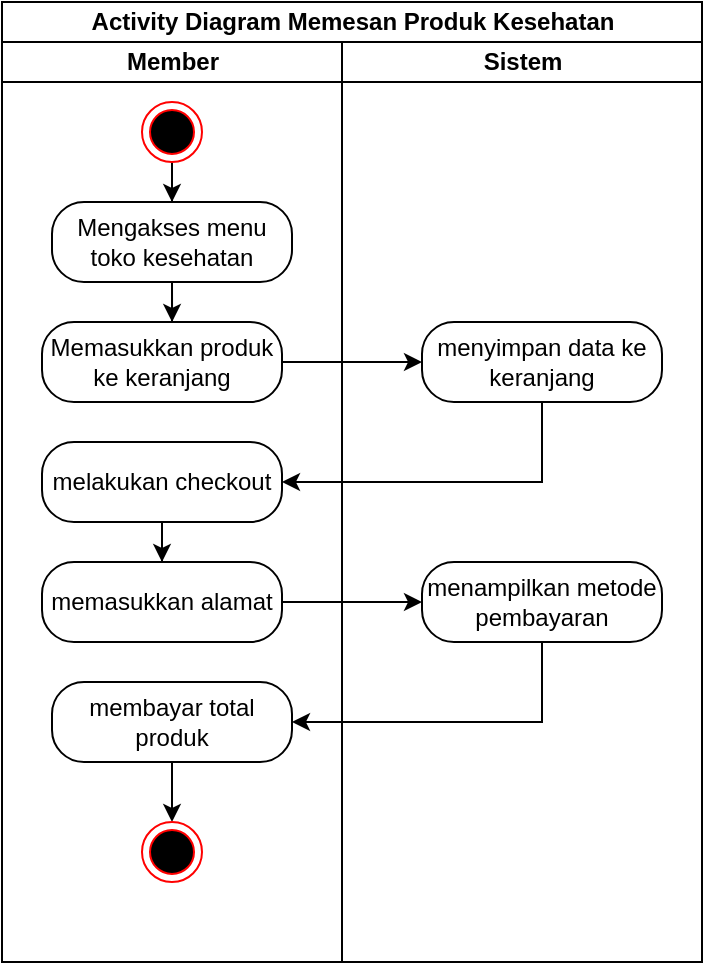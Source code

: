 <mxfile version="20.8.16" type="device"><diagram name="Page-1" id="VeM8fmkRqGCPyeU4lHS2"><mxGraphModel dx="901" dy="534" grid="1" gridSize="10" guides="1" tooltips="1" connect="1" arrows="1" fold="1" page="1" pageScale="1" pageWidth="850" pageHeight="1100" math="0" shadow="0"><root><mxCell id="0"/><mxCell id="1" parent="0"/><mxCell id="gez0wbSnYjSznWfbpFJj-1" value="Activity Diagram Memesan Produk Kesehatan" style="swimlane;childLayout=stackLayout;resizeParent=1;resizeParentMax=0;startSize=20;html=1;" vertex="1" parent="1"><mxGeometry x="240" y="80" width="350" height="480" as="geometry"/></mxCell><mxCell id="gez0wbSnYjSznWfbpFJj-2" value="Member" style="swimlane;startSize=20;html=1;" vertex="1" parent="gez0wbSnYjSznWfbpFJj-1"><mxGeometry y="20" width="170" height="460" as="geometry"/></mxCell><mxCell id="gez0wbSnYjSznWfbpFJj-8" value="" style="edgeStyle=orthogonalEdgeStyle;rounded=0;orthogonalLoop=1;jettySize=auto;html=1;strokeColor=default;" edge="1" parent="gez0wbSnYjSznWfbpFJj-2" source="gez0wbSnYjSznWfbpFJj-5" target="gez0wbSnYjSznWfbpFJj-6"><mxGeometry relative="1" as="geometry"/></mxCell><mxCell id="gez0wbSnYjSznWfbpFJj-5" value="" style="ellipse;html=1;shape=endState;fillColor=#000000;strokeColor=#ff0000;" vertex="1" parent="gez0wbSnYjSznWfbpFJj-2"><mxGeometry x="70" y="30" width="30" height="30" as="geometry"/></mxCell><mxCell id="gez0wbSnYjSznWfbpFJj-16" style="edgeStyle=orthogonalEdgeStyle;rounded=0;orthogonalLoop=1;jettySize=auto;html=1;entryX=0.542;entryY=0;entryDx=0;entryDy=0;entryPerimeter=0;strokeColor=default;" edge="1" parent="gez0wbSnYjSznWfbpFJj-2" source="gez0wbSnYjSznWfbpFJj-6" target="gez0wbSnYjSznWfbpFJj-9"><mxGeometry relative="1" as="geometry"/></mxCell><mxCell id="gez0wbSnYjSznWfbpFJj-6" value="Mengakses menu toko kesehatan" style="rounded=1;whiteSpace=wrap;html=1;arcSize=40;fontColor=#000000;fillColor=default;strokeColor=default;" vertex="1" parent="gez0wbSnYjSznWfbpFJj-2"><mxGeometry x="25" y="80" width="120" height="40" as="geometry"/></mxCell><mxCell id="gez0wbSnYjSznWfbpFJj-9" value="Memasukkan produk ke keranjang" style="rounded=1;whiteSpace=wrap;html=1;arcSize=40;fontColor=#000000;fillColor=default;strokeColor=default;" vertex="1" parent="gez0wbSnYjSznWfbpFJj-2"><mxGeometry x="20" y="140" width="120" height="40" as="geometry"/></mxCell><mxCell id="gez0wbSnYjSznWfbpFJj-18" style="edgeStyle=orthogonalEdgeStyle;rounded=0;orthogonalLoop=1;jettySize=auto;html=1;entryX=0.5;entryY=0;entryDx=0;entryDy=0;strokeColor=default;" edge="1" parent="gez0wbSnYjSznWfbpFJj-2" source="gez0wbSnYjSznWfbpFJj-12" target="gez0wbSnYjSznWfbpFJj-17"><mxGeometry relative="1" as="geometry"/></mxCell><mxCell id="gez0wbSnYjSznWfbpFJj-12" value="melakukan checkout" style="rounded=1;whiteSpace=wrap;html=1;arcSize=40;fontColor=#000000;fillColor=default;strokeColor=default;" vertex="1" parent="gez0wbSnYjSznWfbpFJj-2"><mxGeometry x="20" y="200" width="120" height="40" as="geometry"/></mxCell><mxCell id="gez0wbSnYjSznWfbpFJj-17" value="memasukkan alamat" style="rounded=1;whiteSpace=wrap;html=1;arcSize=40;fontColor=#000000;fillColor=default;strokeColor=default;" vertex="1" parent="gez0wbSnYjSznWfbpFJj-2"><mxGeometry x="20" y="260" width="120" height="40" as="geometry"/></mxCell><mxCell id="gez0wbSnYjSznWfbpFJj-24" style="edgeStyle=orthogonalEdgeStyle;rounded=0;orthogonalLoop=1;jettySize=auto;html=1;entryX=0.5;entryY=0;entryDx=0;entryDy=0;strokeColor=default;" edge="1" parent="gez0wbSnYjSznWfbpFJj-2" source="gez0wbSnYjSznWfbpFJj-21" target="gez0wbSnYjSznWfbpFJj-23"><mxGeometry relative="1" as="geometry"/></mxCell><mxCell id="gez0wbSnYjSznWfbpFJj-21" value="membayar total produk" style="rounded=1;whiteSpace=wrap;html=1;arcSize=40;fontColor=#000000;fillColor=default;strokeColor=default;" vertex="1" parent="gez0wbSnYjSznWfbpFJj-2"><mxGeometry x="25" y="320" width="120" height="40" as="geometry"/></mxCell><mxCell id="gez0wbSnYjSznWfbpFJj-23" value="" style="ellipse;html=1;shape=endState;fillColor=#000000;strokeColor=#ff0000;" vertex="1" parent="gez0wbSnYjSznWfbpFJj-2"><mxGeometry x="70" y="390" width="30" height="30" as="geometry"/></mxCell><mxCell id="gez0wbSnYjSznWfbpFJj-3" value="Sistem" style="swimlane;startSize=20;html=1;" vertex="1" parent="gez0wbSnYjSznWfbpFJj-1"><mxGeometry x="170" y="20" width="180" height="460" as="geometry"/></mxCell><mxCell id="gez0wbSnYjSznWfbpFJj-10" value="menyimpan data ke keranjang" style="rounded=1;whiteSpace=wrap;html=1;arcSize=40;fontColor=#000000;fillColor=default;strokeColor=default;" vertex="1" parent="gez0wbSnYjSznWfbpFJj-3"><mxGeometry x="40" y="140" width="120" height="40" as="geometry"/></mxCell><mxCell id="gez0wbSnYjSznWfbpFJj-19" value="menampilkan metode pembayaran" style="rounded=1;whiteSpace=wrap;html=1;arcSize=40;fontColor=#000000;fillColor=default;strokeColor=default;" vertex="1" parent="gez0wbSnYjSznWfbpFJj-3"><mxGeometry x="40" y="260" width="120" height="40" as="geometry"/></mxCell><mxCell id="gez0wbSnYjSznWfbpFJj-11" value="" style="edgeStyle=orthogonalEdgeStyle;rounded=0;orthogonalLoop=1;jettySize=auto;html=1;strokeColor=default;" edge="1" parent="gez0wbSnYjSznWfbpFJj-1" source="gez0wbSnYjSznWfbpFJj-9" target="gez0wbSnYjSznWfbpFJj-10"><mxGeometry relative="1" as="geometry"/></mxCell><mxCell id="gez0wbSnYjSznWfbpFJj-13" style="edgeStyle=orthogonalEdgeStyle;rounded=0;orthogonalLoop=1;jettySize=auto;html=1;entryX=1;entryY=0.5;entryDx=0;entryDy=0;strokeColor=default;" edge="1" parent="gez0wbSnYjSznWfbpFJj-1" source="gez0wbSnYjSznWfbpFJj-10" target="gez0wbSnYjSznWfbpFJj-12"><mxGeometry relative="1" as="geometry"><Array as="points"><mxPoint x="270" y="240"/></Array></mxGeometry></mxCell><mxCell id="gez0wbSnYjSznWfbpFJj-20" style="edgeStyle=orthogonalEdgeStyle;rounded=0;orthogonalLoop=1;jettySize=auto;html=1;entryX=0;entryY=0.5;entryDx=0;entryDy=0;strokeColor=default;" edge="1" parent="gez0wbSnYjSznWfbpFJj-1" source="gez0wbSnYjSznWfbpFJj-17" target="gez0wbSnYjSznWfbpFJj-19"><mxGeometry relative="1" as="geometry"/></mxCell><mxCell id="gez0wbSnYjSznWfbpFJj-22" style="edgeStyle=orthogonalEdgeStyle;rounded=0;orthogonalLoop=1;jettySize=auto;html=1;entryX=1;entryY=0.5;entryDx=0;entryDy=0;strokeColor=default;" edge="1" parent="gez0wbSnYjSznWfbpFJj-1" source="gez0wbSnYjSznWfbpFJj-19" target="gez0wbSnYjSznWfbpFJj-21"><mxGeometry relative="1" as="geometry"><Array as="points"><mxPoint x="270" y="360"/></Array></mxGeometry></mxCell></root></mxGraphModel></diagram></mxfile>